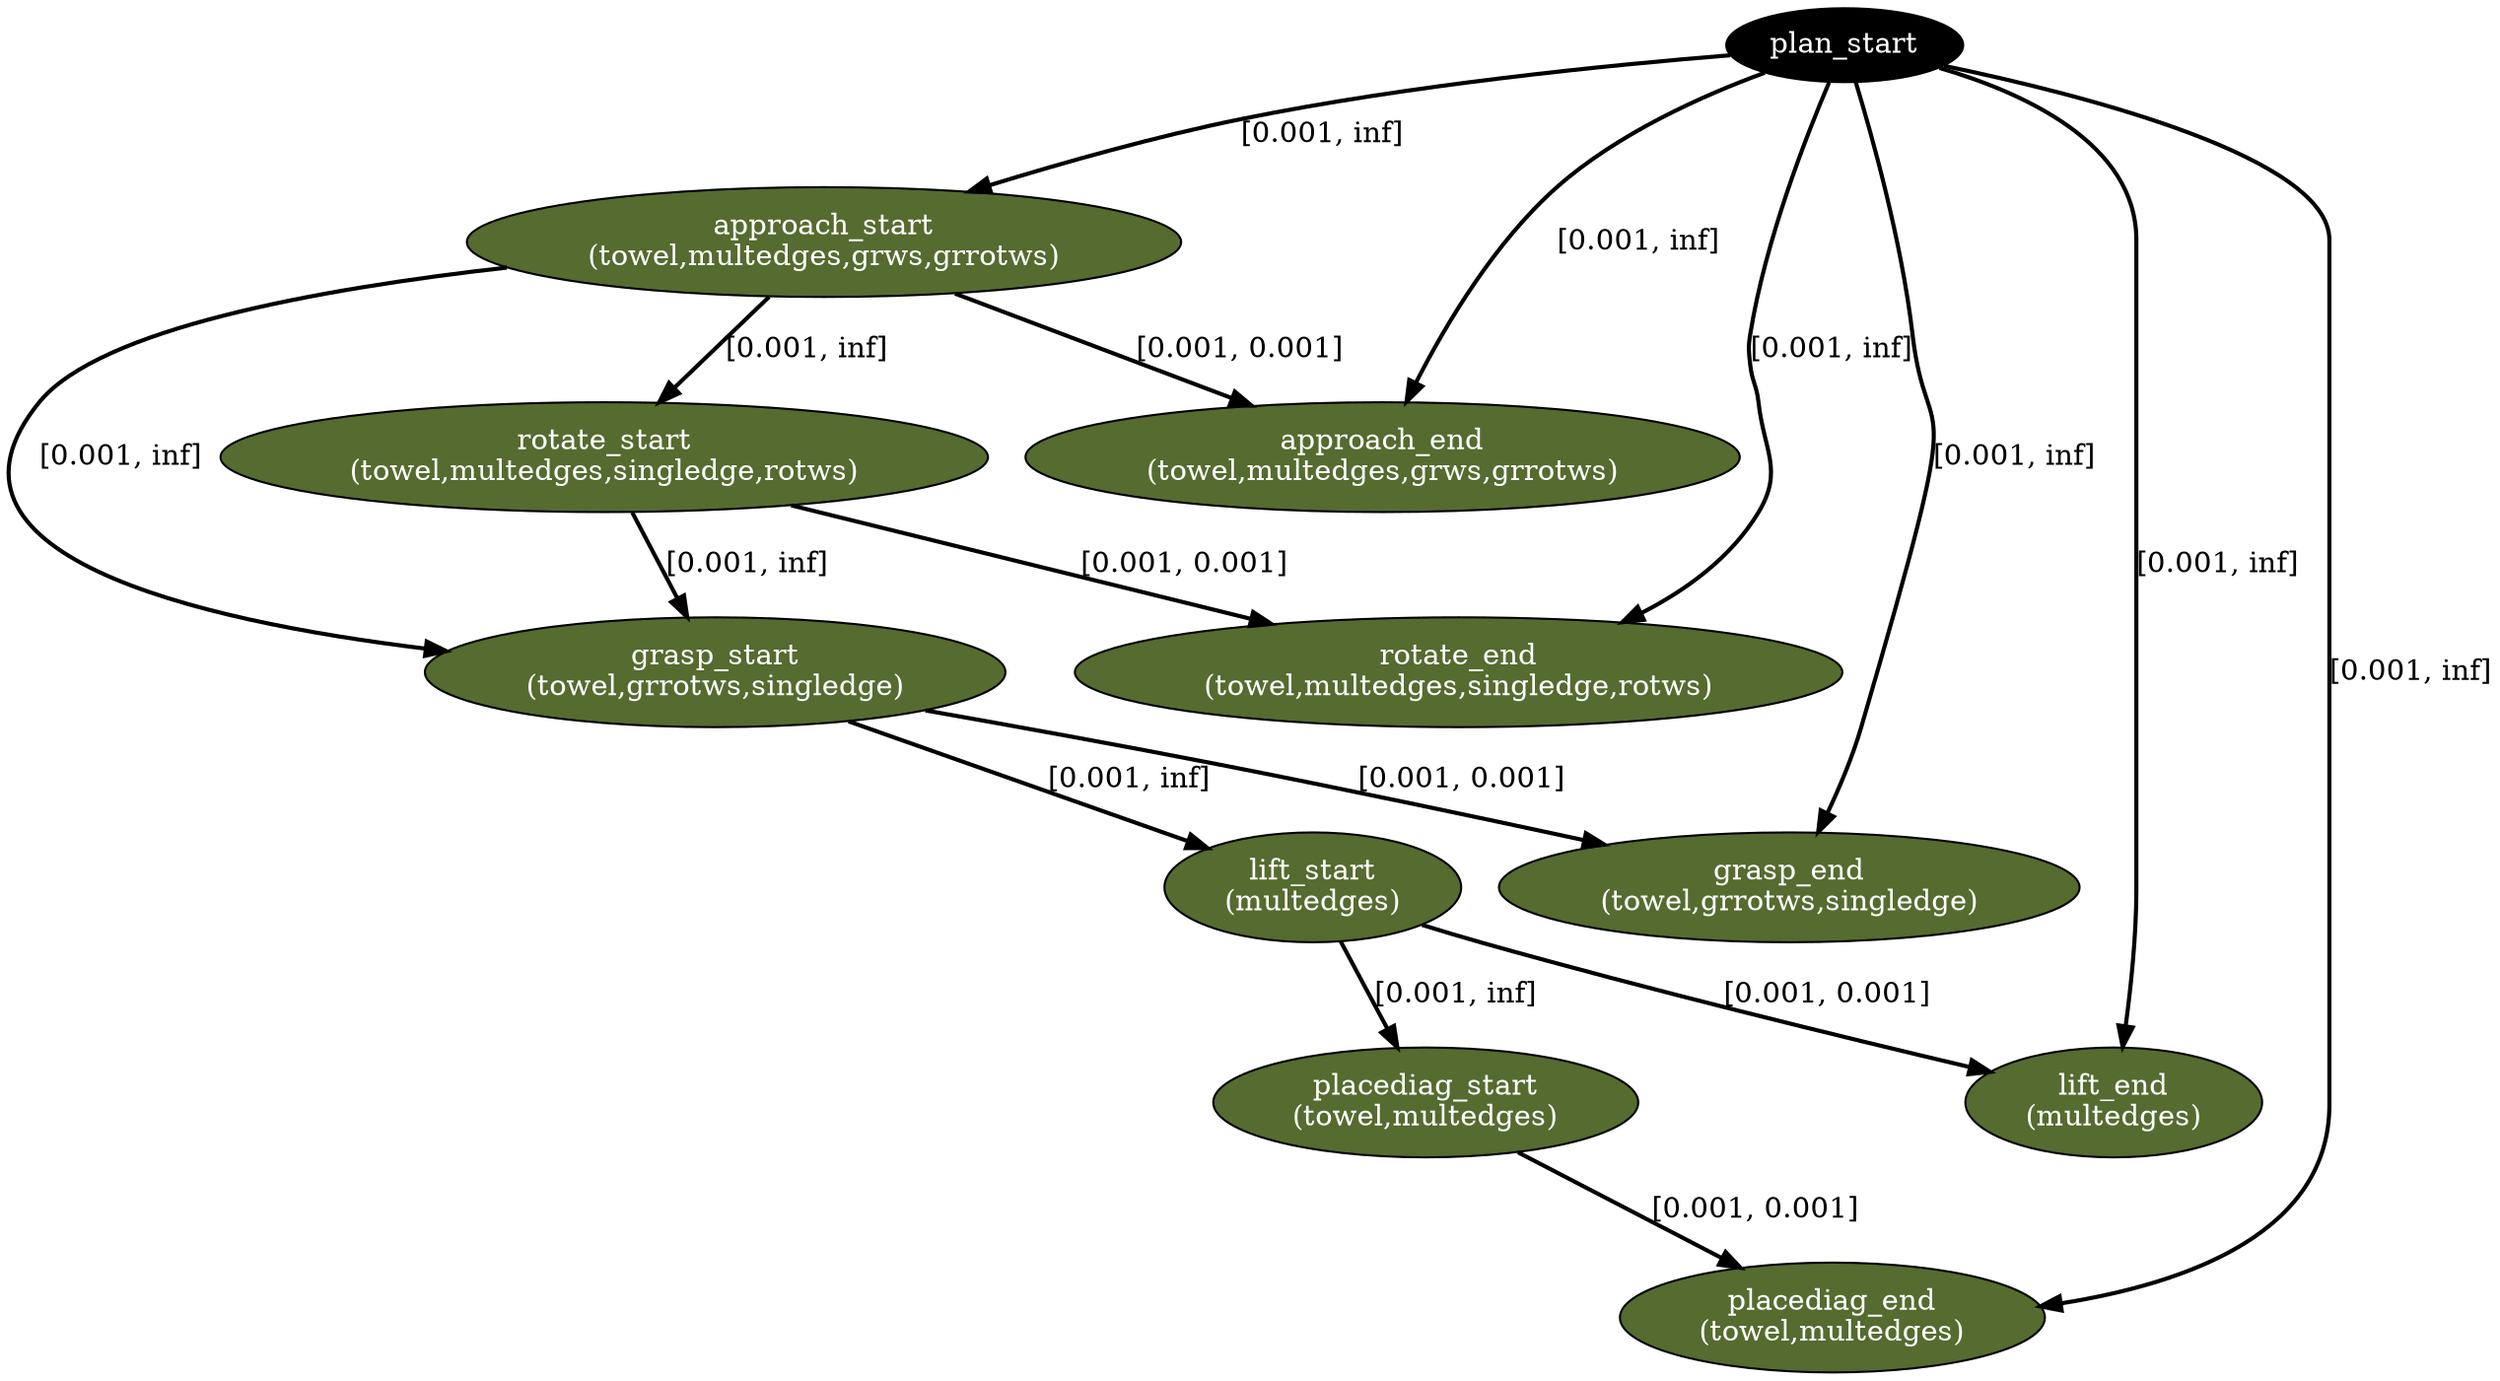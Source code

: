 digraph plan {
0[ label="plan_start",style=filled,fillcolor=black,fontcolor=white];
1[ label="approach_start
(towel,multedges,grws,grrotws)",style=filled,fillcolor=darkolivegreen,fontcolor=white];
2[ label="approach_end
(towel,multedges,grws,grrotws)",style=filled,fillcolor=darkolivegreen,fontcolor=white];
3[ label="rotate_start
(towel,multedges,singledge,rotws)",style=filled,fillcolor=darkolivegreen,fontcolor=white];
4[ label="rotate_end
(towel,multedges,singledge,rotws)",style=filled,fillcolor=darkolivegreen,fontcolor=white];
5[ label="grasp_start
(towel,grrotws,singledge)",style=filled,fillcolor=darkolivegreen,fontcolor=white];
6[ label="grasp_end
(towel,grrotws,singledge)",style=filled,fillcolor=darkolivegreen,fontcolor=white];
7[ label="lift_start
(multedges)",style=filled,fillcolor=darkolivegreen,fontcolor=white];
8[ label="lift_end
(multedges)",style=filled,fillcolor=darkolivegreen,fontcolor=white];
9[ label="placediag_start
(towel,multedges)",style=filled,fillcolor=darkolivegreen,fontcolor=white];
10[ label="placediag_end
(towel,multedges)",style=filled,fillcolor=darkolivegreen,fontcolor=white];
"0" -> "1" [ label="[0.001, inf]" , penwidth=2, color="black"]
"1" -> "2" [ label="[0.001, 0.001]" , penwidth=2, color="black"]
"0" -> "2" [ label="[0.001, inf]" , penwidth=2, color="black"]
"1" -> "3" [ label="[0.001, inf]" , penwidth=2, color="black"]
"3" -> "4" [ label="[0.001, 0.001]" , penwidth=2, color="black"]
"0" -> "4" [ label="[0.001, inf]" , penwidth=2, color="black"]
"1" -> "5" [ label="[0.001, inf]" , penwidth=2, color="black"]
"3" -> "5" [ label="[0.001, inf]" , penwidth=2, color="black"]
"5" -> "6" [ label="[0.001, 0.001]" , penwidth=2, color="black"]
"0" -> "6" [ label="[0.001, inf]" , penwidth=2, color="black"]
"5" -> "7" [ label="[0.001, inf]" , penwidth=2, color="black"]
"7" -> "8" [ label="[0.001, 0.001]" , penwidth=2, color="black"]
"0" -> "8" [ label="[0.001, inf]" , penwidth=2, color="black"]
"7" -> "9" [ label="[0.001, inf]" , penwidth=2, color="black"]
"9" -> "10" [ label="[0.001, 0.001]" , penwidth=2, color="black"]
"0" -> "10" [ label="[0.001, inf]" , penwidth=2, color="black"]
}
